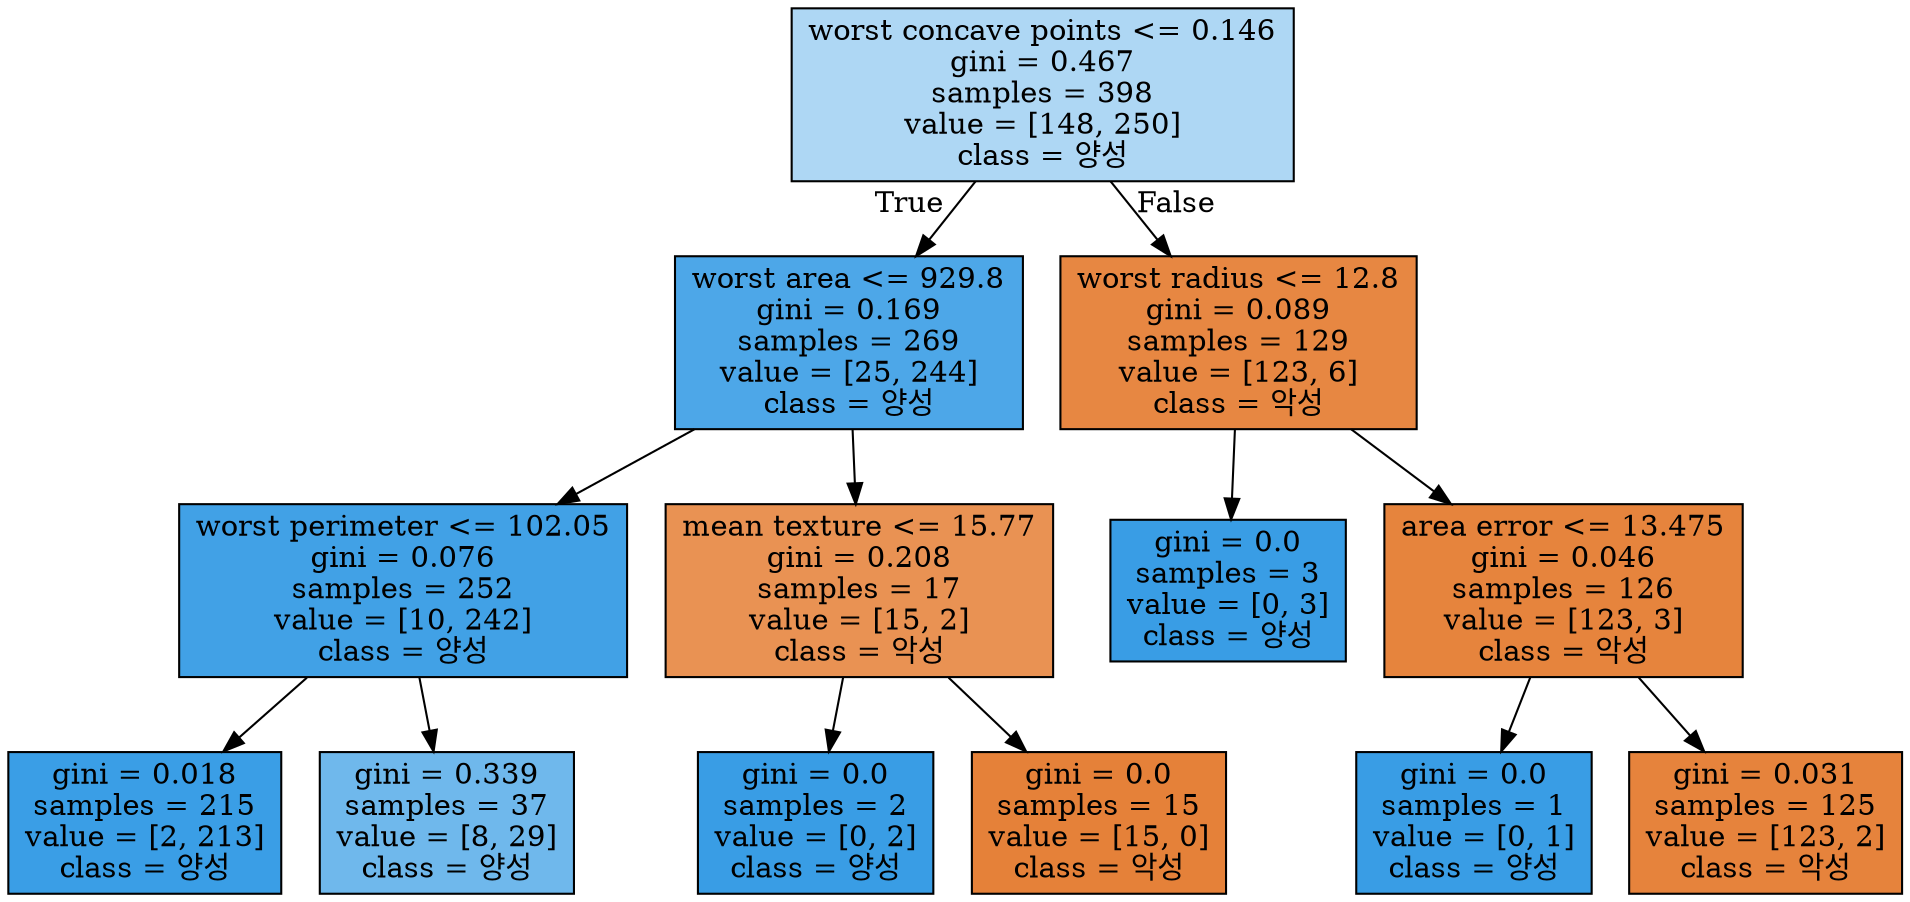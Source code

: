 digraph Tree {
node [shape=box, style="filled", color="black"] ;
0 [label="worst concave points <= 0.146\ngini = 0.467\nsamples = 398\nvalue = [148, 250]\nclass = 양성", fillcolor="#399de568"] ;
1 [label="worst area <= 929.8\ngini = 0.169\nsamples = 269\nvalue = [25, 244]\nclass = 양성", fillcolor="#399de5e5"] ;
0 -> 1 [labeldistance=2.5, labelangle=45, headlabel="True"] ;
2 [label="worst perimeter <= 102.05\ngini = 0.076\nsamples = 252\nvalue = [10, 242]\nclass = 양성", fillcolor="#399de5f4"] ;
1 -> 2 ;
3 [label="gini = 0.018\nsamples = 215\nvalue = [2, 213]\nclass = 양성", fillcolor="#399de5fd"] ;
2 -> 3 ;
4 [label="gini = 0.339\nsamples = 37\nvalue = [8, 29]\nclass = 양성", fillcolor="#399de5b9"] ;
2 -> 4 ;
5 [label="mean texture <= 15.77\ngini = 0.208\nsamples = 17\nvalue = [15, 2]\nclass = 악성", fillcolor="#e58139dd"] ;
1 -> 5 ;
6 [label="gini = 0.0\nsamples = 2\nvalue = [0, 2]\nclass = 양성", fillcolor="#399de5ff"] ;
5 -> 6 ;
7 [label="gini = 0.0\nsamples = 15\nvalue = [15, 0]\nclass = 악성", fillcolor="#e58139ff"] ;
5 -> 7 ;
8 [label="worst radius <= 12.8\ngini = 0.089\nsamples = 129\nvalue = [123, 6]\nclass = 악성", fillcolor="#e58139f3"] ;
0 -> 8 [labeldistance=2.5, labelangle=-45, headlabel="False"] ;
9 [label="gini = 0.0\nsamples = 3\nvalue = [0, 3]\nclass = 양성", fillcolor="#399de5ff"] ;
8 -> 9 ;
10 [label="area error <= 13.475\ngini = 0.046\nsamples = 126\nvalue = [123, 3]\nclass = 악성", fillcolor="#e58139f9"] ;
8 -> 10 ;
11 [label="gini = 0.0\nsamples = 1\nvalue = [0, 1]\nclass = 양성", fillcolor="#399de5ff"] ;
10 -> 11 ;
12 [label="gini = 0.031\nsamples = 125\nvalue = [123, 2]\nclass = 악성", fillcolor="#e58139fb"] ;
10 -> 12 ;
}